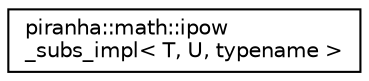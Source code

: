 digraph "Graphical Class Hierarchy"
{
  edge [fontname="Helvetica",fontsize="10",labelfontname="Helvetica",labelfontsize="10"];
  node [fontname="Helvetica",fontsize="10",shape=record];
  rankdir="LR";
  Node0 [label="piranha::math::ipow\l_subs_impl\< T, U, typename \>",height=0.2,width=0.4,color="black", fillcolor="white", style="filled",URL="$structpiranha_1_1math_1_1ipow__subs__impl.html",tooltip="Default functor for the implementation of piranha::math::ipow_subs(). "];
}
